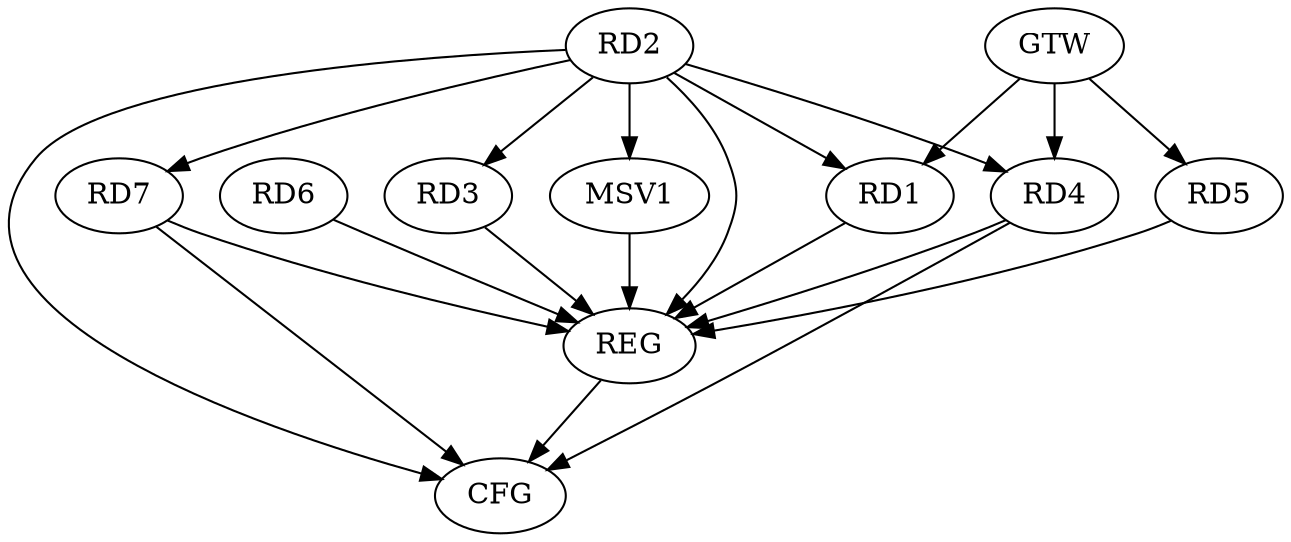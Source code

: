 strict digraph G {
  RD1 [ label="RD1" ];
  RD2 [ label="RD2" ];
  RD3 [ label="RD3" ];
  RD4 [ label="RD4" ];
  RD5 [ label="RD5" ];
  RD6 [ label="RD6" ];
  RD7 [ label="RD7" ];
  GTW [ label="GTW" ];
  REG [ label="REG" ];
  CFG [ label="CFG" ];
  MSV1 [ label="MSV1" ];
  RD2 -> RD3;
  GTW -> RD1;
  GTW -> RD4;
  GTW -> RD5;
  RD1 -> REG;
  RD2 -> REG;
  RD3 -> REG;
  RD4 -> REG;
  RD5 -> REG;
  RD6 -> REG;
  RD7 -> REG;
  RD7 -> CFG;
  RD4 -> CFG;
  REG -> CFG;
  RD2 -> CFG;
  RD2 -> RD4;
  RD2 -> RD1;
  RD2 -> RD7;
  RD2 -> MSV1;
  MSV1 -> REG;
}

